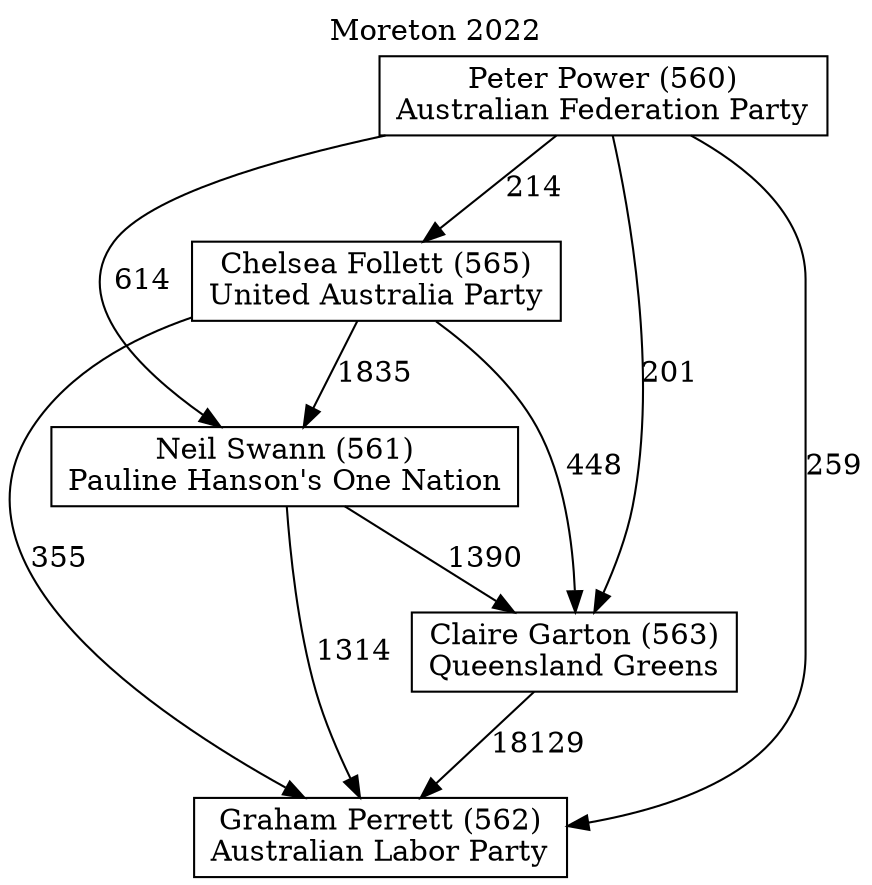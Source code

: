 // House preference flow
digraph "Graham Perrett (562)_Moreton_2022" {
	graph [label="Moreton 2022" labelloc=t mclimit=10]
	node [shape=box]
	"Chelsea Follett (565)" [label="Chelsea Follett (565)
United Australia Party"]
	"Claire Garton (563)" [label="Claire Garton (563)
Queensland Greens"]
	"Graham Perrett (562)" [label="Graham Perrett (562)
Australian Labor Party"]
	"Neil Swann (561)" [label="Neil Swann (561)
Pauline Hanson's One Nation"]
	"Peter Power (560)" [label="Peter Power (560)
Australian Federation Party"]
	"Chelsea Follett (565)" -> "Claire Garton (563)" [label=448]
	"Chelsea Follett (565)" -> "Graham Perrett (562)" [label=355]
	"Chelsea Follett (565)" -> "Neil Swann (561)" [label=1835]
	"Claire Garton (563)" -> "Graham Perrett (562)" [label=18129]
	"Neil Swann (561)" -> "Claire Garton (563)" [label=1390]
	"Neil Swann (561)" -> "Graham Perrett (562)" [label=1314]
	"Peter Power (560)" -> "Chelsea Follett (565)" [label=214]
	"Peter Power (560)" -> "Claire Garton (563)" [label=201]
	"Peter Power (560)" -> "Graham Perrett (562)" [label=259]
	"Peter Power (560)" -> "Neil Swann (561)" [label=614]
}
